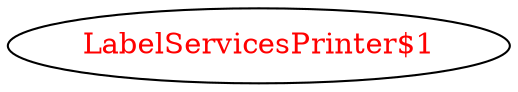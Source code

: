 digraph dependencyGraph {
 concentrate=true;
 ranksep="2.0";
 rankdir="LR"; 
 splines="ortho";
"LabelServicesPrinter$1" [fontcolor="red"];
}